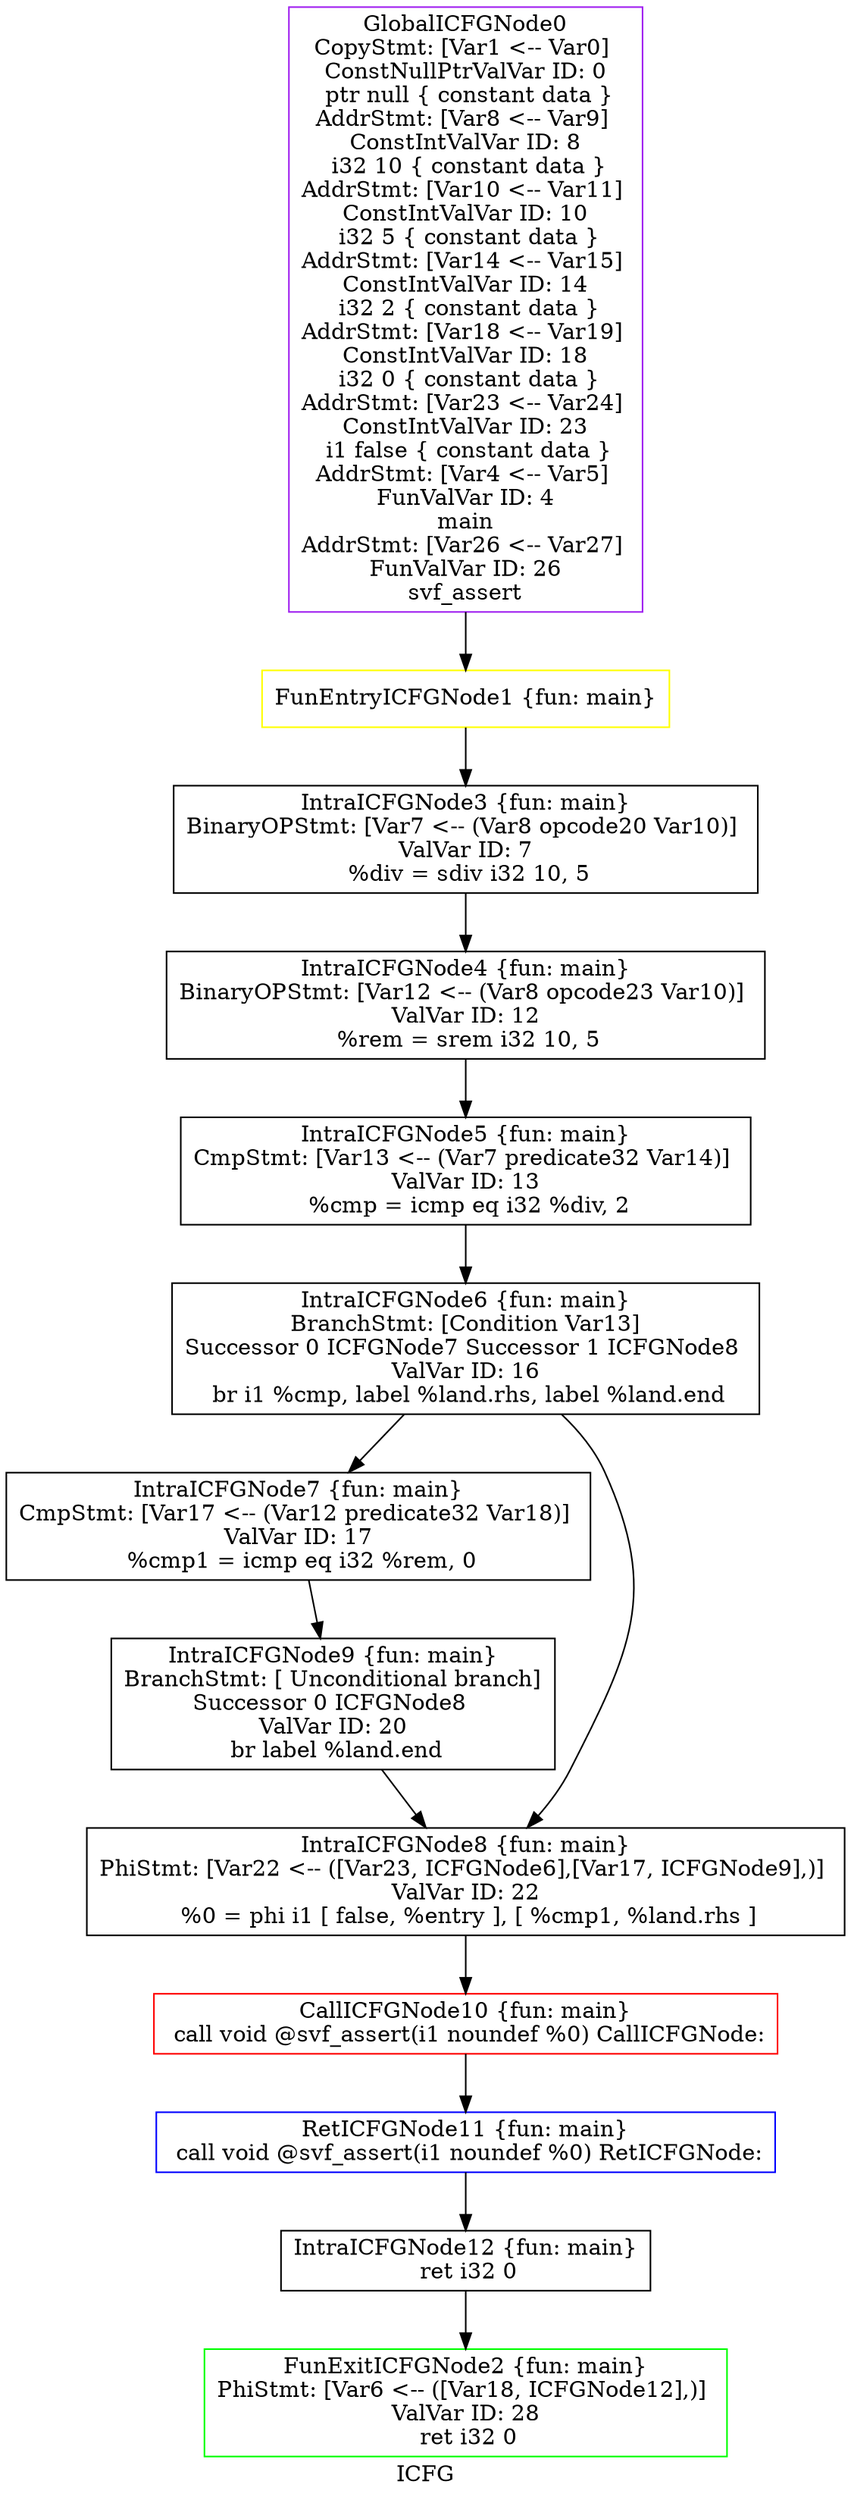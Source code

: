 digraph "ICFG" {
	label="ICFG";

	Node0x55e007cb86f0 [shape=record,color=purple,label="{GlobalICFGNode0\nCopyStmt: [Var1 \<-- Var0]  \nConstNullPtrValVar ID: 0\n ptr null \{ constant data \}\nAddrStmt: [Var8 \<-- Var9]  \nConstIntValVar ID: 8\n i32 10 \{ constant data \}\nAddrStmt: [Var10 \<-- Var11]  \nConstIntValVar ID: 10\n i32 5 \{ constant data \}\nAddrStmt: [Var14 \<-- Var15]  \nConstIntValVar ID: 14\n i32 2 \{ constant data \}\nAddrStmt: [Var18 \<-- Var19]  \nConstIntValVar ID: 18\n i32 0 \{ constant data \}\nAddrStmt: [Var23 \<-- Var24]  \nConstIntValVar ID: 23\n i1 false \{ constant data \}\nAddrStmt: [Var4 \<-- Var5]  \nFunValVar ID: 4\nmain\nAddrStmt: [Var26 \<-- Var27]  \nFunValVar ID: 26\nsvf_assert}"];
	Node0x55e007cb86f0 -> Node0x55e007c9f1b0[style=solid];
	Node0x55e007c9f1b0 [shape=record,color=yellow,label="{FunEntryICFGNode1 \{fun: main\}}"];
	Node0x55e007c9f1b0 -> Node0x55e007cf6130[style=solid];
	Node0x55e007cfbae0 [shape=record,color=green,label="{FunExitICFGNode2 \{fun: main\}\nPhiStmt: [Var6 \<-- ([Var18, ICFGNode12],)]  \nValVar ID: 28\n   ret i32 0 }"];
	Node0x55e007cf6130 [shape=record,color=black,label="{IntraICFGNode3 \{fun: main\}\nBinaryOPStmt: [Var7 \<-- (Var8 opcode20 Var10)]  \nValVar ID: 7\n   %div = sdiv i32 10, 5 }"];
	Node0x55e007cf6130 -> Node0x55e007c8c830[style=solid];
	Node0x55e007c8c830 [shape=record,color=black,label="{IntraICFGNode4 \{fun: main\}\nBinaryOPStmt: [Var12 \<-- (Var8 opcode23 Var10)]  \nValVar ID: 12\n   %rem = srem i32 10, 5 }"];
	Node0x55e007c8c830 -> Node0x55e007cb6280[style=solid];
	Node0x55e007cb6280 [shape=record,color=black,label="{IntraICFGNode5 \{fun: main\}\nCmpStmt: [Var13 \<-- (Var7 predicate32 Var14)]  \nValVar ID: 13\n   %cmp = icmp eq i32 %div, 2 }"];
	Node0x55e007cb6280 -> Node0x55e007ccc480[style=solid];
	Node0x55e007ccc480 [shape=record,color=black,label="{IntraICFGNode6 \{fun: main\}\nBranchStmt: [Condition Var13]\nSuccessor 0 ICFGNode7   Successor 1 ICFGNode8   \nValVar ID: 16\n   br i1 %cmp, label %land.rhs, label %land.end }"];
	Node0x55e007ccc480 -> Node0x55e007ccc5f0[style=solid];
	Node0x55e007ccc480 -> Node0x55e007cccc30[style=solid];
	Node0x55e007ccc5f0 [shape=record,color=black,label="{IntraICFGNode7 \{fun: main\}\nCmpStmt: [Var17 \<-- (Var12 predicate32 Var18)]  \nValVar ID: 17\n   %cmp1 = icmp eq i32 %rem, 0 }"];
	Node0x55e007ccc5f0 -> Node0x55e007cabf40[style=solid];
	Node0x55e007cccc30 [shape=record,color=black,label="{IntraICFGNode8 \{fun: main\}\nPhiStmt: [Var22 \<-- ([Var23, ICFGNode6],[Var17, ICFGNode9],)]  \nValVar ID: 22\n   %0 = phi i1 [ false, %entry ], [ %cmp1, %land.rhs ] }"];
	Node0x55e007cccc30 -> Node0x55e007cfec30[style=solid];
	Node0x55e007cabf40 [shape=record,color=black,label="{IntraICFGNode9 \{fun: main\}\nBranchStmt: [ Unconditional branch]\nSuccessor 0 ICFGNode8   \nValVar ID: 20\n   br label %land.end }"];
	Node0x55e007cabf40 -> Node0x55e007cccc30[style=solid];
	Node0x55e007cfec30 [shape=record,color=red,label="{CallICFGNode10 \{fun: main\}\n   call void @svf_assert(i1 noundef %0) CallICFGNode: }"];
	Node0x55e007cfec30 -> Node0x55e007ca0960[style=solid];
	Node0x55e007ca0960 [shape=record,color=blue,label="{RetICFGNode11 \{fun: main\}\n   call void @svf_assert(i1 noundef %0) RetICFGNode: }"];
	Node0x55e007ca0960 -> Node0x55e007c9fa60[style=solid];
	Node0x55e007c9fa60 [shape=record,color=black,label="{IntraICFGNode12 \{fun: main\}\n   ret i32 0 }"];
	Node0x55e007c9fa60 -> Node0x55e007cfbae0[style=solid];
}
